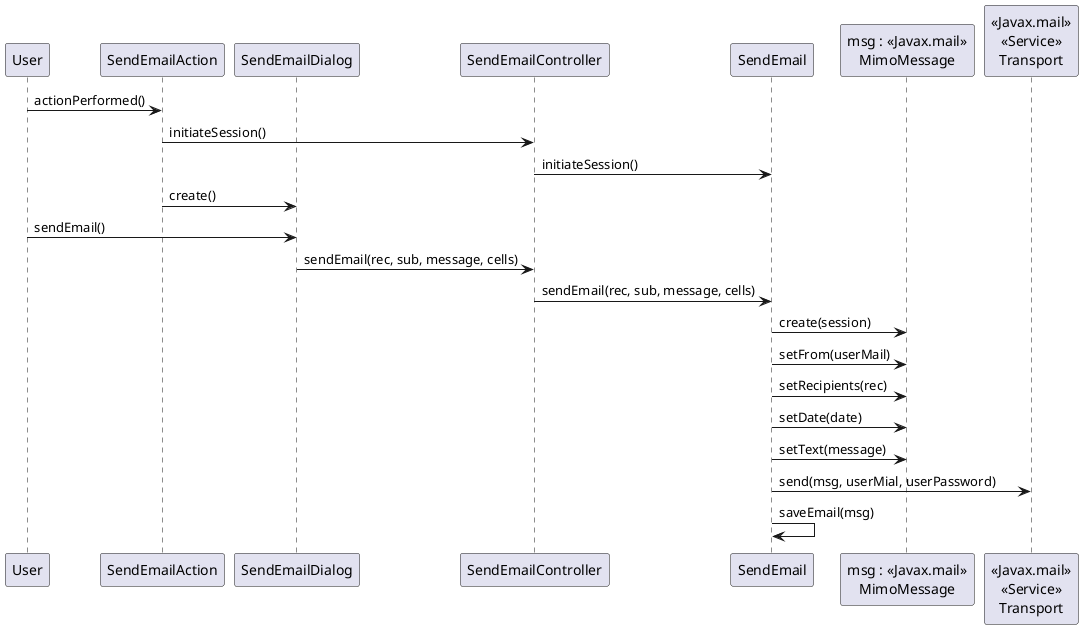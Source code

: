 @startuml doc-files/sequence_diagram.png
participant User as usr
participant "SendEmailAction" as sea
participant "SendEmailDialog" as sed
participant "SendEmailController" as emc
participant "SendEmail" as em
participant "msg : <<Javax.mail>>\nMimoMessage" as mm
participant "<<Javax.mail>>\n<<Service>>\nTransport" as tra
usr -> sea : actionPerformed()
sea -> emc : initiateSession()
emc -> em : initiateSession()
sea -> sed : create()
usr -> sed : sendEmail()
sed -> emc : sendEmail(rec, sub, message, cells)
emc -> em : sendEmail(rec, sub, message, cells)
em -> mm : create(session)
em -> mm : setFrom(userMail)
em -> mm : setRecipients(rec)
em -> mm : setDate(date)
em -> mm : setText(message)
em -> tra : send(msg, userMial, userPassword)
em -> em : saveEmail(msg)

@enduml